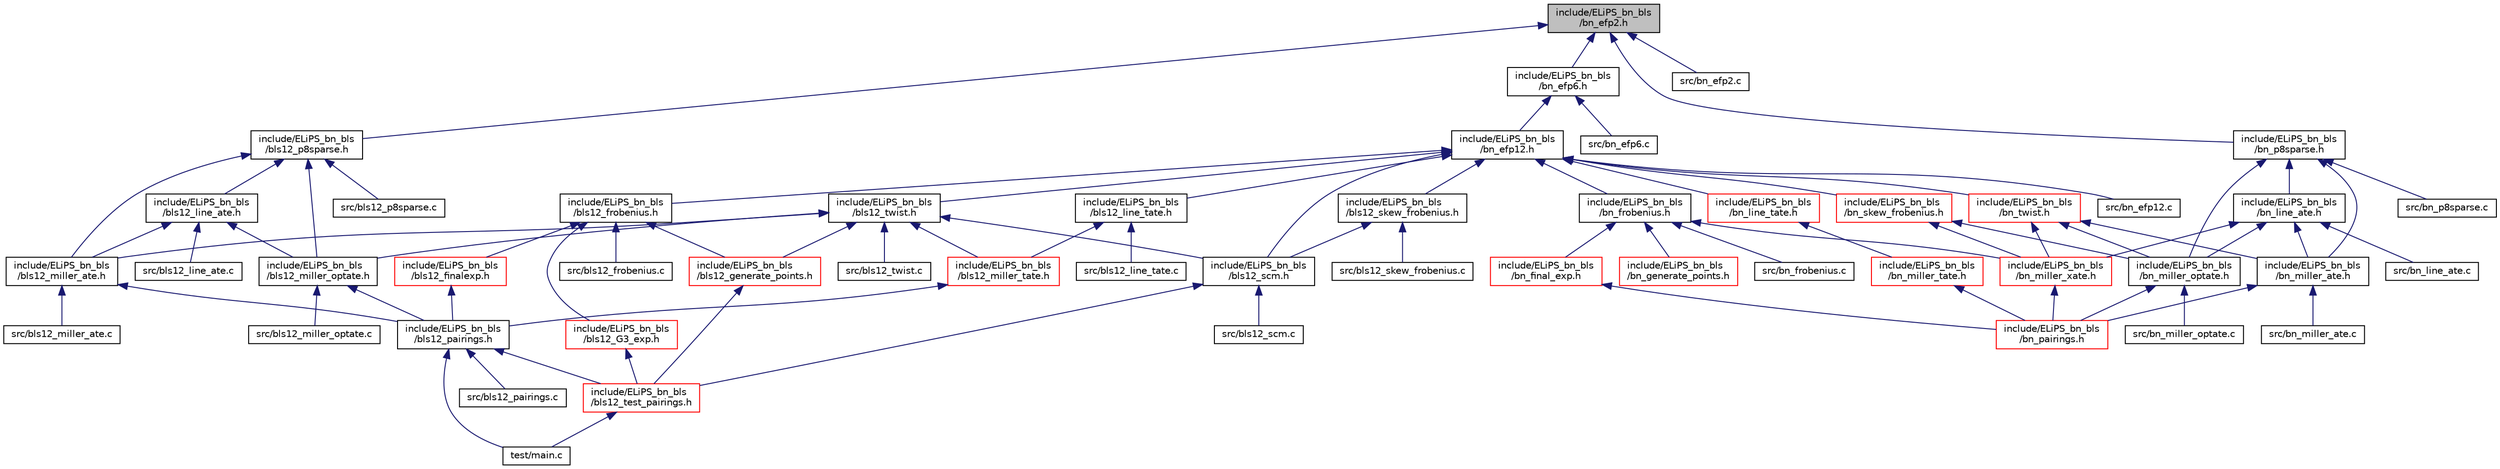 digraph "include/ELiPS_bn_bls/bn_efp2.h"
{
  edge [fontname="Helvetica",fontsize="10",labelfontname="Helvetica",labelfontsize="10"];
  node [fontname="Helvetica",fontsize="10",shape=record];
  Node18 [label="include/ELiPS_bn_bls\l/bn_efp2.h",height=0.2,width=0.4,color="black", fillcolor="grey75", style="filled", fontcolor="black"];
  Node18 -> Node19 [dir="back",color="midnightblue",fontsize="10",style="solid",fontname="Helvetica"];
  Node19 [label="include/ELiPS_bn_bls\l/bls12_p8sparse.h",height=0.2,width=0.4,color="black", fillcolor="white", style="filled",URL="$bls12__p8sparse_8h.html"];
  Node19 -> Node20 [dir="back",color="midnightblue",fontsize="10",style="solid",fontname="Helvetica"];
  Node20 [label="include/ELiPS_bn_bls\l/bls12_line_ate.h",height=0.2,width=0.4,color="black", fillcolor="white", style="filled",URL="$bls12__line__ate_8h.html"];
  Node20 -> Node21 [dir="back",color="midnightblue",fontsize="10",style="solid",fontname="Helvetica"];
  Node21 [label="include/ELiPS_bn_bls\l/bls12_miller_ate.h",height=0.2,width=0.4,color="black", fillcolor="white", style="filled",URL="$bls12__miller__ate_8h.html"];
  Node21 -> Node22 [dir="back",color="midnightblue",fontsize="10",style="solid",fontname="Helvetica"];
  Node22 [label="include/ELiPS_bn_bls\l/bls12_pairings.h",height=0.2,width=0.4,color="black", fillcolor="white", style="filled",URL="$bls12__pairings_8h.html"];
  Node22 -> Node23 [dir="back",color="midnightblue",fontsize="10",style="solid",fontname="Helvetica"];
  Node23 [label="include/ELiPS_bn_bls\l/bls12_test_pairings.h",height=0.2,width=0.4,color="red", fillcolor="white", style="filled",URL="$bls12__test__pairings_8h.html"];
  Node23 -> Node25 [dir="back",color="midnightblue",fontsize="10",style="solid",fontname="Helvetica"];
  Node25 [label="test/main.c",height=0.2,width=0.4,color="black", fillcolor="white", style="filled",URL="$main_8c.html"];
  Node22 -> Node26 [dir="back",color="midnightblue",fontsize="10",style="solid",fontname="Helvetica"];
  Node26 [label="src/bls12_pairings.c",height=0.2,width=0.4,color="black", fillcolor="white", style="filled",URL="$bls12__pairings_8c.html"];
  Node22 -> Node25 [dir="back",color="midnightblue",fontsize="10",style="solid",fontname="Helvetica"];
  Node21 -> Node27 [dir="back",color="midnightblue",fontsize="10",style="solid",fontname="Helvetica"];
  Node27 [label="src/bls12_miller_ate.c",height=0.2,width=0.4,color="black", fillcolor="white", style="filled",URL="$bls12__miller__ate_8c.html"];
  Node20 -> Node28 [dir="back",color="midnightblue",fontsize="10",style="solid",fontname="Helvetica"];
  Node28 [label="include/ELiPS_bn_bls\l/bls12_miller_optate.h",height=0.2,width=0.4,color="black", fillcolor="white", style="filled",URL="$bls12__miller__optate_8h.html"];
  Node28 -> Node22 [dir="back",color="midnightblue",fontsize="10",style="solid",fontname="Helvetica"];
  Node28 -> Node29 [dir="back",color="midnightblue",fontsize="10",style="solid",fontname="Helvetica"];
  Node29 [label="src/bls12_miller_optate.c",height=0.2,width=0.4,color="black", fillcolor="white", style="filled",URL="$bls12__miller__optate_8c.html"];
  Node20 -> Node30 [dir="back",color="midnightblue",fontsize="10",style="solid",fontname="Helvetica"];
  Node30 [label="src/bls12_line_ate.c",height=0.2,width=0.4,color="black", fillcolor="white", style="filled",URL="$bls12__line__ate_8c.html"];
  Node19 -> Node21 [dir="back",color="midnightblue",fontsize="10",style="solid",fontname="Helvetica"];
  Node19 -> Node28 [dir="back",color="midnightblue",fontsize="10",style="solid",fontname="Helvetica"];
  Node19 -> Node31 [dir="back",color="midnightblue",fontsize="10",style="solid",fontname="Helvetica"];
  Node31 [label="src/bls12_p8sparse.c",height=0.2,width=0.4,color="black", fillcolor="white", style="filled",URL="$bls12__p8sparse_8c.html"];
  Node18 -> Node32 [dir="back",color="midnightblue",fontsize="10",style="solid",fontname="Helvetica"];
  Node32 [label="include/ELiPS_bn_bls\l/bn_efp6.h",height=0.2,width=0.4,color="black", fillcolor="white", style="filled",URL="$bn__efp6_8h.html"];
  Node32 -> Node33 [dir="back",color="midnightblue",fontsize="10",style="solid",fontname="Helvetica"];
  Node33 [label="include/ELiPS_bn_bls\l/bn_efp12.h",height=0.2,width=0.4,color="black", fillcolor="white", style="filled",URL="$bn__efp12_8h.html"];
  Node33 -> Node34 [dir="back",color="midnightblue",fontsize="10",style="solid",fontname="Helvetica"];
  Node34 [label="include/ELiPS_bn_bls\l/bls12_frobenius.h",height=0.2,width=0.4,color="black", fillcolor="white", style="filled",URL="$bls12__frobenius_8h.html"];
  Node34 -> Node35 [dir="back",color="midnightblue",fontsize="10",style="solid",fontname="Helvetica"];
  Node35 [label="include/ELiPS_bn_bls\l/bls12_finalexp.h",height=0.2,width=0.4,color="red", fillcolor="white", style="filled",URL="$bls12__finalexp_8h.html"];
  Node35 -> Node22 [dir="back",color="midnightblue",fontsize="10",style="solid",fontname="Helvetica"];
  Node34 -> Node37 [dir="back",color="midnightblue",fontsize="10",style="solid",fontname="Helvetica"];
  Node37 [label="include/ELiPS_bn_bls\l/bls12_G3_exp.h",height=0.2,width=0.4,color="red", fillcolor="white", style="filled",URL="$bls12___g3__exp_8h.html"];
  Node37 -> Node23 [dir="back",color="midnightblue",fontsize="10",style="solid",fontname="Helvetica"];
  Node34 -> Node39 [dir="back",color="midnightblue",fontsize="10",style="solid",fontname="Helvetica"];
  Node39 [label="include/ELiPS_bn_bls\l/bls12_generate_points.h",height=0.2,width=0.4,color="red", fillcolor="white", style="filled",URL="$bls12__generate__points_8h.html"];
  Node39 -> Node23 [dir="back",color="midnightblue",fontsize="10",style="solid",fontname="Helvetica"];
  Node34 -> Node41 [dir="back",color="midnightblue",fontsize="10",style="solid",fontname="Helvetica"];
  Node41 [label="src/bls12_frobenius.c",height=0.2,width=0.4,color="black", fillcolor="white", style="filled",URL="$bls12__frobenius_8c.html"];
  Node33 -> Node42 [dir="back",color="midnightblue",fontsize="10",style="solid",fontname="Helvetica"];
  Node42 [label="include/ELiPS_bn_bls\l/bls12_line_tate.h",height=0.2,width=0.4,color="black", fillcolor="white", style="filled",URL="$bls12__line__tate_8h.html"];
  Node42 -> Node43 [dir="back",color="midnightblue",fontsize="10",style="solid",fontname="Helvetica"];
  Node43 [label="include/ELiPS_bn_bls\l/bls12_miller_tate.h",height=0.2,width=0.4,color="red", fillcolor="white", style="filled",URL="$bls12__miller__tate_8h.html"];
  Node43 -> Node22 [dir="back",color="midnightblue",fontsize="10",style="solid",fontname="Helvetica"];
  Node42 -> Node45 [dir="back",color="midnightblue",fontsize="10",style="solid",fontname="Helvetica"];
  Node45 [label="src/bls12_line_tate.c",height=0.2,width=0.4,color="black", fillcolor="white", style="filled",URL="$bls12__line__tate_8c.html"];
  Node33 -> Node46 [dir="back",color="midnightblue",fontsize="10",style="solid",fontname="Helvetica"];
  Node46 [label="include/ELiPS_bn_bls\l/bls12_scm.h",height=0.2,width=0.4,color="black", fillcolor="white", style="filled",URL="$bls12__scm_8h.html"];
  Node46 -> Node23 [dir="back",color="midnightblue",fontsize="10",style="solid",fontname="Helvetica"];
  Node46 -> Node47 [dir="back",color="midnightblue",fontsize="10",style="solid",fontname="Helvetica"];
  Node47 [label="src/bls12_scm.c",height=0.2,width=0.4,color="black", fillcolor="white", style="filled",URL="$bls12__scm_8c.html"];
  Node33 -> Node48 [dir="back",color="midnightblue",fontsize="10",style="solid",fontname="Helvetica"];
  Node48 [label="include/ELiPS_bn_bls\l/bls12_skew_frobenius.h",height=0.2,width=0.4,color="black", fillcolor="white", style="filled",URL="$bls12__skew__frobenius_8h.html"];
  Node48 -> Node46 [dir="back",color="midnightblue",fontsize="10",style="solid",fontname="Helvetica"];
  Node48 -> Node49 [dir="back",color="midnightblue",fontsize="10",style="solid",fontname="Helvetica"];
  Node49 [label="src/bls12_skew_frobenius.c",height=0.2,width=0.4,color="black", fillcolor="white", style="filled",URL="$bls12__skew__frobenius_8c.html"];
  Node33 -> Node50 [dir="back",color="midnightblue",fontsize="10",style="solid",fontname="Helvetica"];
  Node50 [label="include/ELiPS_bn_bls\l/bls12_twist.h",height=0.2,width=0.4,color="black", fillcolor="white", style="filled",URL="$bls12__twist_8h.html"];
  Node50 -> Node39 [dir="back",color="midnightblue",fontsize="10",style="solid",fontname="Helvetica"];
  Node50 -> Node21 [dir="back",color="midnightblue",fontsize="10",style="solid",fontname="Helvetica"];
  Node50 -> Node28 [dir="back",color="midnightblue",fontsize="10",style="solid",fontname="Helvetica"];
  Node50 -> Node43 [dir="back",color="midnightblue",fontsize="10",style="solid",fontname="Helvetica"];
  Node50 -> Node46 [dir="back",color="midnightblue",fontsize="10",style="solid",fontname="Helvetica"];
  Node50 -> Node51 [dir="back",color="midnightblue",fontsize="10",style="solid",fontname="Helvetica"];
  Node51 [label="src/bls12_twist.c",height=0.2,width=0.4,color="black", fillcolor="white", style="filled",URL="$bls12__twist_8c.html"];
  Node33 -> Node52 [dir="back",color="midnightblue",fontsize="10",style="solid",fontname="Helvetica"];
  Node52 [label="include/ELiPS_bn_bls\l/bn_frobenius.h",height=0.2,width=0.4,color="black", fillcolor="white", style="filled",URL="$bn__frobenius_8h.html"];
  Node52 -> Node53 [dir="back",color="midnightblue",fontsize="10",style="solid",fontname="Helvetica"];
  Node53 [label="include/ELiPS_bn_bls\l/bn_final_exp.h",height=0.2,width=0.4,color="red", fillcolor="white", style="filled",URL="$bn__final__exp_8h.html"];
  Node53 -> Node54 [dir="back",color="midnightblue",fontsize="10",style="solid",fontname="Helvetica"];
  Node54 [label="include/ELiPS_bn_bls\l/bn_pairings.h",height=0.2,width=0.4,color="red", fillcolor="white", style="filled",URL="$bn__pairings_8h.html"];
  Node52 -> Node59 [dir="back",color="midnightblue",fontsize="10",style="solid",fontname="Helvetica"];
  Node59 [label="include/ELiPS_bn_bls\l/bn_generate_points.h",height=0.2,width=0.4,color="red", fillcolor="white", style="filled",URL="$bn__generate__points_8h.html"];
  Node52 -> Node63 [dir="back",color="midnightblue",fontsize="10",style="solid",fontname="Helvetica"];
  Node63 [label="include/ELiPS_bn_bls\l/bn_miller_xate.h",height=0.2,width=0.4,color="red", fillcolor="white", style="filled",URL="$bn__miller__xate_8h.html"];
  Node63 -> Node54 [dir="back",color="midnightblue",fontsize="10",style="solid",fontname="Helvetica"];
  Node52 -> Node65 [dir="back",color="midnightblue",fontsize="10",style="solid",fontname="Helvetica"];
  Node65 [label="src/bn_frobenius.c",height=0.2,width=0.4,color="black", fillcolor="white", style="filled",URL="$bn__frobenius_8c.html"];
  Node33 -> Node66 [dir="back",color="midnightblue",fontsize="10",style="solid",fontname="Helvetica"];
  Node66 [label="include/ELiPS_bn_bls\l/bn_line_tate.h",height=0.2,width=0.4,color="red", fillcolor="white", style="filled",URL="$bn__line__tate_8h.html"];
  Node66 -> Node67 [dir="back",color="midnightblue",fontsize="10",style="solid",fontname="Helvetica"];
  Node67 [label="include/ELiPS_bn_bls\l/bn_miller_tate.h",height=0.2,width=0.4,color="red", fillcolor="white", style="filled",URL="$bn__miller__tate_8h.html"];
  Node67 -> Node54 [dir="back",color="midnightblue",fontsize="10",style="solid",fontname="Helvetica"];
  Node33 -> Node70 [dir="back",color="midnightblue",fontsize="10",style="solid",fontname="Helvetica"];
  Node70 [label="include/ELiPS_bn_bls\l/bn_skew_frobenius.h",height=0.2,width=0.4,color="red", fillcolor="white", style="filled",URL="$bn__skew__frobenius_8h.html"];
  Node70 -> Node71 [dir="back",color="midnightblue",fontsize="10",style="solid",fontname="Helvetica"];
  Node71 [label="include/ELiPS_bn_bls\l/bn_miller_optate.h",height=0.2,width=0.4,color="black", fillcolor="white", style="filled",URL="$bn__miller__optate_8h.html"];
  Node71 -> Node54 [dir="back",color="midnightblue",fontsize="10",style="solid",fontname="Helvetica"];
  Node71 -> Node72 [dir="back",color="midnightblue",fontsize="10",style="solid",fontname="Helvetica"];
  Node72 [label="src/bn_miller_optate.c",height=0.2,width=0.4,color="black", fillcolor="white", style="filled",URL="$bn__miller__optate_8c.html"];
  Node70 -> Node63 [dir="back",color="midnightblue",fontsize="10",style="solid",fontname="Helvetica"];
  Node33 -> Node74 [dir="back",color="midnightblue",fontsize="10",style="solid",fontname="Helvetica"];
  Node74 [label="include/ELiPS_bn_bls\l/bn_twist.h",height=0.2,width=0.4,color="red", fillcolor="white", style="filled",URL="$bn__twist_8h.html"];
  Node74 -> Node75 [dir="back",color="midnightblue",fontsize="10",style="solid",fontname="Helvetica"];
  Node75 [label="include/ELiPS_bn_bls\l/bn_miller_ate.h",height=0.2,width=0.4,color="black", fillcolor="white", style="filled",URL="$bn__miller__ate_8h.html"];
  Node75 -> Node54 [dir="back",color="midnightblue",fontsize="10",style="solid",fontname="Helvetica"];
  Node75 -> Node76 [dir="back",color="midnightblue",fontsize="10",style="solid",fontname="Helvetica"];
  Node76 [label="src/bn_miller_ate.c",height=0.2,width=0.4,color="black", fillcolor="white", style="filled",URL="$bn__miller__ate_8c.html"];
  Node74 -> Node71 [dir="back",color="midnightblue",fontsize="10",style="solid",fontname="Helvetica"];
  Node74 -> Node63 [dir="back",color="midnightblue",fontsize="10",style="solid",fontname="Helvetica"];
  Node33 -> Node78 [dir="back",color="midnightblue",fontsize="10",style="solid",fontname="Helvetica"];
  Node78 [label="src/bn_efp12.c",height=0.2,width=0.4,color="black", fillcolor="white", style="filled",URL="$bn__efp12_8c.html"];
  Node32 -> Node79 [dir="back",color="midnightblue",fontsize="10",style="solid",fontname="Helvetica"];
  Node79 [label="src/bn_efp6.c",height=0.2,width=0.4,color="black", fillcolor="white", style="filled",URL="$bn__efp6_8c.html"];
  Node18 -> Node80 [dir="back",color="midnightblue",fontsize="10",style="solid",fontname="Helvetica"];
  Node80 [label="include/ELiPS_bn_bls\l/bn_p8sparse.h",height=0.2,width=0.4,color="black", fillcolor="white", style="filled",URL="$bn__p8sparse_8h.html"];
  Node80 -> Node81 [dir="back",color="midnightblue",fontsize="10",style="solid",fontname="Helvetica"];
  Node81 [label="include/ELiPS_bn_bls\l/bn_line_ate.h",height=0.2,width=0.4,color="black", fillcolor="white", style="filled",URL="$bn__line__ate_8h.html"];
  Node81 -> Node75 [dir="back",color="midnightblue",fontsize="10",style="solid",fontname="Helvetica"];
  Node81 -> Node71 [dir="back",color="midnightblue",fontsize="10",style="solid",fontname="Helvetica"];
  Node81 -> Node63 [dir="back",color="midnightblue",fontsize="10",style="solid",fontname="Helvetica"];
  Node81 -> Node82 [dir="back",color="midnightblue",fontsize="10",style="solid",fontname="Helvetica"];
  Node82 [label="src/bn_line_ate.c",height=0.2,width=0.4,color="black", fillcolor="white", style="filled",URL="$bn__line__ate_8c.html"];
  Node80 -> Node75 [dir="back",color="midnightblue",fontsize="10",style="solid",fontname="Helvetica"];
  Node80 -> Node71 [dir="back",color="midnightblue",fontsize="10",style="solid",fontname="Helvetica"];
  Node80 -> Node83 [dir="back",color="midnightblue",fontsize="10",style="solid",fontname="Helvetica"];
  Node83 [label="src/bn_p8sparse.c",height=0.2,width=0.4,color="black", fillcolor="white", style="filled",URL="$bn__p8sparse_8c.html"];
  Node18 -> Node84 [dir="back",color="midnightblue",fontsize="10",style="solid",fontname="Helvetica"];
  Node84 [label="src/bn_efp2.c",height=0.2,width=0.4,color="black", fillcolor="white", style="filled",URL="$bn__efp2_8c.html"];
}
